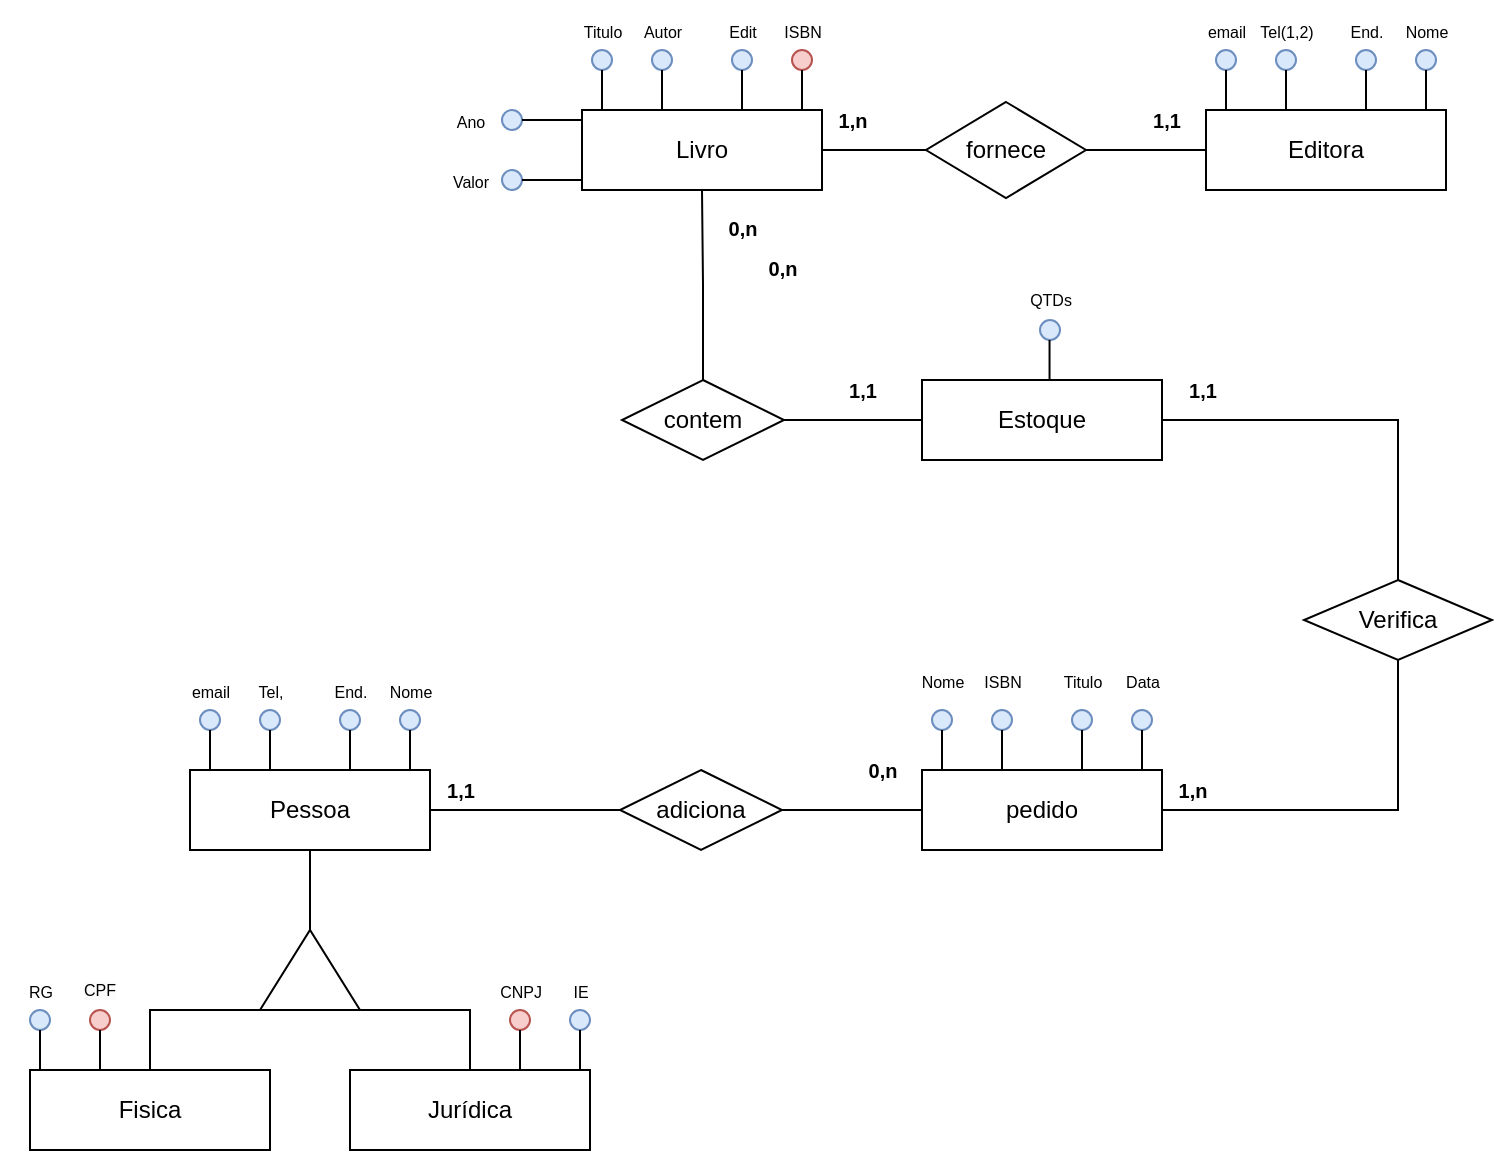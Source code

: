 <mxfile version="24.0.5" type="device">
  <diagram name="Página-1" id="OdjBMRz838rGZbjxM9Dp">
    <mxGraphModel dx="1327" dy="722" grid="1" gridSize="10" guides="1" tooltips="1" connect="1" arrows="1" fold="1" page="1" pageScale="1" pageWidth="827" pageHeight="1169" math="0" shadow="0">
      <root>
        <mxCell id="0" />
        <mxCell id="1" parent="0" />
        <mxCell id="bKmv5C8NUxd5f1kKGfp8-123" style="edgeStyle=orthogonalEdgeStyle;rounded=0;orthogonalLoop=1;jettySize=auto;html=1;entryX=0;entryY=0.5;entryDx=0;entryDy=0;endArrow=none;endFill=0;" edge="1" parent="1" source="bKmv5C8NUxd5f1kKGfp8-1" target="bKmv5C8NUxd5f1kKGfp8-124">
          <mxGeometry relative="1" as="geometry">
            <mxPoint x="364" y="825" as="targetPoint" />
          </mxGeometry>
        </mxCell>
        <mxCell id="bKmv5C8NUxd5f1kKGfp8-1" value="Pessoa" style="rounded=0;whiteSpace=wrap;html=1;" vertex="1" parent="1">
          <mxGeometry x="153" y="805" width="120" height="40" as="geometry" />
        </mxCell>
        <mxCell id="bKmv5C8NUxd5f1kKGfp8-3" style="edgeStyle=orthogonalEdgeStyle;rounded=0;orthogonalLoop=1;jettySize=auto;html=1;entryX=0.5;entryY=1;entryDx=0;entryDy=0;endArrow=none;endFill=0;" edge="1" parent="1" source="bKmv5C8NUxd5f1kKGfp8-2" target="bKmv5C8NUxd5f1kKGfp8-1">
          <mxGeometry relative="1" as="geometry" />
        </mxCell>
        <mxCell id="bKmv5C8NUxd5f1kKGfp8-2" value="" style="triangle;whiteSpace=wrap;html=1;rotation=-90;" vertex="1" parent="1">
          <mxGeometry x="193" y="880" width="40" height="50" as="geometry" />
        </mxCell>
        <mxCell id="bKmv5C8NUxd5f1kKGfp8-6" style="edgeStyle=orthogonalEdgeStyle;rounded=0;orthogonalLoop=1;jettySize=auto;html=1;entryX=0;entryY=0.1;entryDx=0;entryDy=0;entryPerimeter=0;endArrow=none;endFill=0;" edge="1" parent="1" source="bKmv5C8NUxd5f1kKGfp8-4" target="bKmv5C8NUxd5f1kKGfp8-2">
          <mxGeometry relative="1" as="geometry">
            <mxPoint x="133" y="925" as="targetPoint" />
            <Array as="points">
              <mxPoint x="133" y="925" />
            </Array>
          </mxGeometry>
        </mxCell>
        <mxCell id="bKmv5C8NUxd5f1kKGfp8-4" value="Fisica" style="rounded=0;whiteSpace=wrap;html=1;" vertex="1" parent="1">
          <mxGeometry x="73" y="955" width="120" height="40" as="geometry" />
        </mxCell>
        <mxCell id="bKmv5C8NUxd5f1kKGfp8-7" style="edgeStyle=orthogonalEdgeStyle;rounded=0;orthogonalLoop=1;jettySize=auto;html=1;entryX=0.015;entryY=0.917;entryDx=0;entryDy=0;entryPerimeter=0;endArrow=none;endFill=0;" edge="1" parent="1" source="bKmv5C8NUxd5f1kKGfp8-5" target="bKmv5C8NUxd5f1kKGfp8-2">
          <mxGeometry relative="1" as="geometry">
            <mxPoint x="293" y="925" as="targetPoint" />
            <Array as="points">
              <mxPoint x="293" y="925" />
              <mxPoint x="234" y="925" />
            </Array>
          </mxGeometry>
        </mxCell>
        <mxCell id="bKmv5C8NUxd5f1kKGfp8-5" value="Jurídica&lt;span style=&quot;color: rgba(0, 0, 0, 0); font-family: monospace; font-size: 0px; text-align: start; text-wrap: nowrap;&quot;&gt;%3CmxGraphModel%3E%3Croot%3E%3CmxCell%20id%3D%220%22%2F%3E%3CmxCell%20id%3D%221%22%20parent%3D%220%22%2F%3E%3CmxCell%20id%3D%222%22%20value%3D%22%22%20style%3D%22ellipse%3BwhiteSpace%3Dwrap%3Bhtml%3D1%3Baspect%3Dfixed%3BfillColor%3D%23dae8fc%3BstrokeColor%3D%236c8ebf%3B%22%20vertex%3D%221%22%20parent%3D%221%22%3E%3CmxGeometry%20x%3D%22124%22%20y%3D%22600%22%20width%3D%2210%22%20height%3D%2210%22%20as%3D%22geometry%22%2F%3E%3C%2FmxCell%3E%3CmxCell%20id%3D%223%22%20value%3D%22%22%20style%3D%22ellipse%3BwhiteSpace%3Dwrap%3Bhtml%3D1%3Baspect%3Dfixed%3BfillColor%3D%23dae8fc%3BstrokeColor%3D%236c8ebf%3B%22%20vertex%3D%221%22%20parent%3D%221%22%3E%3CmxGeometry%20x%3D%22154%22%20y%3D%22600%22%20width%3D%2210%22%20height%3D%2210%22%20as%3D%22geometry%22%2F%3E%3C%2FmxCell%3E%3CmxCell%20id%3D%224%22%20style%3D%22edgeStyle%3DorthogonalEdgeStyle%3Brounded%3D0%3BorthogonalLoop%3D1%3BjettySize%3Dauto%3Bhtml%3D1%3BentryX%3D0.292%3BentryY%3D0%3BentryDx%3D0%3BentryDy%3D0%3BentryPerimeter%3D0%3BendArrow%3Dnone%3BendFill%3D0%3B%22%20edge%3D%221%22%20source%3D%223%22%20parent%3D%221%22%3E%3CmxGeometry%20relative%3D%221%22%20as%3D%22geometry%22%3E%3CmxPoint%20x%3D%22162%22%20y%3D%22630%22%20as%3D%22targetPoint%22%2F%3E%3C%2FmxGeometry%3E%3C%2FmxCell%3E%3CmxCell%20id%3D%225%22%20style%3D%22edgeStyle%3DorthogonalEdgeStyle%3Brounded%3D0%3BorthogonalLoop%3D1%3BjettySize%3Dauto%3Bhtml%3D1%3BentryX%3D0.049%3BentryY%3D-0.015%3BentryDx%3D0%3BentryDy%3D0%3BentryPerimeter%3D0%3BendArrow%3Dnone%3BendFill%3D0%3B%22%20edge%3D%221%22%20source%3D%222%22%20parent%3D%221%22%3E%3CmxGeometry%20relative%3D%221%22%20as%3D%22geometry%22%3E%3CmxPoint%20x%3D%22133%22%20y%3D%22629%22%20as%3D%22targetPoint%22%2F%3E%3C%2FmxGeometry%3E%3C%2FmxCell%3E%3C%2Froot%3E%3C%2FmxGraphModel%3E&lt;/span&gt;" style="rounded=0;whiteSpace=wrap;html=1;" vertex="1" parent="1">
          <mxGeometry x="233" y="955" width="120" height="40" as="geometry" />
        </mxCell>
        <mxCell id="bKmv5C8NUxd5f1kKGfp8-8" value="" style="ellipse;whiteSpace=wrap;html=1;aspect=fixed;fillColor=#dae8fc;strokeColor=#6c8ebf;" vertex="1" parent="1">
          <mxGeometry x="73" y="925" width="10" height="10" as="geometry" />
        </mxCell>
        <mxCell id="bKmv5C8NUxd5f1kKGfp8-9" value="" style="ellipse;whiteSpace=wrap;html=1;aspect=fixed;fillColor=#f8cecc;strokeColor=#b85450;" vertex="1" parent="1">
          <mxGeometry x="103" y="925" width="10" height="10" as="geometry" />
        </mxCell>
        <mxCell id="bKmv5C8NUxd5f1kKGfp8-10" style="edgeStyle=orthogonalEdgeStyle;rounded=0;orthogonalLoop=1;jettySize=auto;html=1;endArrow=none;endFill=0;" edge="1" parent="1" source="bKmv5C8NUxd5f1kKGfp8-9">
          <mxGeometry relative="1" as="geometry">
            <mxPoint x="108" y="955" as="targetPoint" />
            <Array as="points" />
          </mxGeometry>
        </mxCell>
        <mxCell id="bKmv5C8NUxd5f1kKGfp8-11" style="edgeStyle=orthogonalEdgeStyle;rounded=0;orthogonalLoop=1;jettySize=auto;html=1;endArrow=none;endFill=0;" edge="1" parent="1" source="bKmv5C8NUxd5f1kKGfp8-8">
          <mxGeometry relative="1" as="geometry">
            <mxPoint x="78" y="955" as="targetPoint" />
          </mxGeometry>
        </mxCell>
        <mxCell id="bKmv5C8NUxd5f1kKGfp8-12" value="&lt;span style=&quot;font-size: 8px;&quot;&gt;RG&lt;/span&gt;" style="text;html=1;align=center;verticalAlign=middle;resizable=0;points=[];autosize=1;strokeColor=none;fillColor=none;" vertex="1" parent="1">
          <mxGeometry x="58" y="900" width="40" height="30" as="geometry" />
        </mxCell>
        <mxCell id="bKmv5C8NUxd5f1kKGfp8-13" value="&lt;span style=&quot;color: rgb(0, 0, 0); font-family: Helvetica; font-size: 8px; font-style: normal; font-variant-ligatures: normal; font-variant-caps: normal; font-weight: 400; letter-spacing: normal; orphans: 2; text-align: center; text-indent: 0px; text-transform: none; widows: 2; word-spacing: 0px; -webkit-text-stroke-width: 0px; white-space: nowrap; background-color: rgb(251, 251, 251); text-decoration-thickness: initial; text-decoration-style: initial; text-decoration-color: initial; display: inline !important; float: none;&quot;&gt;CPF&lt;/span&gt;" style="text;whiteSpace=wrap;html=1;" vertex="1" parent="1">
          <mxGeometry x="98" y="900" width="50" height="25" as="geometry" />
        </mxCell>
        <mxCell id="bKmv5C8NUxd5f1kKGfp8-14" value="" style="ellipse;whiteSpace=wrap;html=1;aspect=fixed;fillColor=#f8cecc;strokeColor=#b85450;" vertex="1" parent="1">
          <mxGeometry x="313" y="925" width="10" height="10" as="geometry" />
        </mxCell>
        <mxCell id="bKmv5C8NUxd5f1kKGfp8-15" value="" style="ellipse;whiteSpace=wrap;html=1;aspect=fixed;fillColor=#dae8fc;strokeColor=#6c8ebf;" vertex="1" parent="1">
          <mxGeometry x="343" y="925" width="10" height="10" as="geometry" />
        </mxCell>
        <mxCell id="bKmv5C8NUxd5f1kKGfp8-16" style="edgeStyle=orthogonalEdgeStyle;rounded=0;orthogonalLoop=1;jettySize=auto;html=1;endArrow=none;endFill=0;" edge="1" parent="1" source="bKmv5C8NUxd5f1kKGfp8-15">
          <mxGeometry relative="1" as="geometry">
            <mxPoint x="348" y="955" as="targetPoint" />
            <Array as="points" />
          </mxGeometry>
        </mxCell>
        <mxCell id="bKmv5C8NUxd5f1kKGfp8-17" style="edgeStyle=orthogonalEdgeStyle;rounded=0;orthogonalLoop=1;jettySize=auto;html=1;endArrow=none;endFill=0;" edge="1" parent="1" source="bKmv5C8NUxd5f1kKGfp8-14">
          <mxGeometry relative="1" as="geometry">
            <mxPoint x="318" y="955" as="targetPoint" />
          </mxGeometry>
        </mxCell>
        <mxCell id="bKmv5C8NUxd5f1kKGfp8-18" value="&lt;span style=&quot;font-size: 8px;&quot;&gt;CNPJ&lt;/span&gt;" style="text;html=1;align=center;verticalAlign=middle;resizable=0;points=[];autosize=1;strokeColor=none;fillColor=none;" vertex="1" parent="1">
          <mxGeometry x="298" y="900" width="40" height="30" as="geometry" />
        </mxCell>
        <mxCell id="bKmv5C8NUxd5f1kKGfp8-19" value="&lt;span style=&quot;font-size: 8px;&quot;&gt;IE&lt;/span&gt;" style="text;html=1;align=center;verticalAlign=middle;resizable=0;points=[];autosize=1;strokeColor=none;fillColor=none;" vertex="1" parent="1">
          <mxGeometry x="333" y="900" width="30" height="30" as="geometry" />
        </mxCell>
        <mxCell id="bKmv5C8NUxd5f1kKGfp8-21" value="" style="ellipse;whiteSpace=wrap;html=1;aspect=fixed;fillColor=#dae8fc;strokeColor=#6c8ebf;" vertex="1" parent="1">
          <mxGeometry x="158" y="775" width="10" height="10" as="geometry" />
        </mxCell>
        <mxCell id="bKmv5C8NUxd5f1kKGfp8-22" style="edgeStyle=orthogonalEdgeStyle;rounded=0;orthogonalLoop=1;jettySize=auto;html=1;endArrow=none;endFill=0;" edge="1" parent="1" source="bKmv5C8NUxd5f1kKGfp8-21">
          <mxGeometry relative="1" as="geometry">
            <mxPoint x="163" y="805" as="targetPoint" />
          </mxGeometry>
        </mxCell>
        <mxCell id="bKmv5C8NUxd5f1kKGfp8-23" value="&lt;span style=&quot;font-size: 8px;&quot;&gt;email&lt;/span&gt;" style="text;html=1;align=center;verticalAlign=middle;resizable=0;points=[];autosize=1;strokeColor=none;fillColor=none;" vertex="1" parent="1">
          <mxGeometry x="143" y="750" width="40" height="30" as="geometry" />
        </mxCell>
        <mxCell id="bKmv5C8NUxd5f1kKGfp8-24" value="" style="ellipse;whiteSpace=wrap;html=1;aspect=fixed;fillColor=#dae8fc;strokeColor=#6c8ebf;" vertex="1" parent="1">
          <mxGeometry x="258" y="775" width="10" height="10" as="geometry" />
        </mxCell>
        <mxCell id="bKmv5C8NUxd5f1kKGfp8-25" style="edgeStyle=orthogonalEdgeStyle;rounded=0;orthogonalLoop=1;jettySize=auto;html=1;endArrow=none;endFill=0;" edge="1" parent="1" source="bKmv5C8NUxd5f1kKGfp8-24">
          <mxGeometry relative="1" as="geometry">
            <mxPoint x="263" y="805" as="targetPoint" />
          </mxGeometry>
        </mxCell>
        <mxCell id="bKmv5C8NUxd5f1kKGfp8-26" value="&lt;span style=&quot;font-size: 8px;&quot;&gt;Nome&lt;/span&gt;" style="text;html=1;align=center;verticalAlign=middle;resizable=0;points=[];autosize=1;strokeColor=none;fillColor=none;" vertex="1" parent="1">
          <mxGeometry x="243" y="750" width="40" height="30" as="geometry" />
        </mxCell>
        <mxCell id="bKmv5C8NUxd5f1kKGfp8-27" value="" style="ellipse;whiteSpace=wrap;html=1;aspect=fixed;fillColor=#dae8fc;strokeColor=#6c8ebf;" vertex="1" parent="1">
          <mxGeometry x="188" y="775" width="10" height="10" as="geometry" />
        </mxCell>
        <mxCell id="bKmv5C8NUxd5f1kKGfp8-28" style="edgeStyle=orthogonalEdgeStyle;rounded=0;orthogonalLoop=1;jettySize=auto;html=1;endArrow=none;endFill=0;" edge="1" parent="1" source="bKmv5C8NUxd5f1kKGfp8-27">
          <mxGeometry relative="1" as="geometry">
            <mxPoint x="193" y="805" as="targetPoint" />
          </mxGeometry>
        </mxCell>
        <mxCell id="bKmv5C8NUxd5f1kKGfp8-29" value="&lt;span style=&quot;font-size: 8px;&quot;&gt;Tel,&lt;/span&gt;" style="text;html=1;align=center;verticalAlign=middle;resizable=0;points=[];autosize=1;strokeColor=none;fillColor=none;" vertex="1" parent="1">
          <mxGeometry x="173" y="750" width="40" height="30" as="geometry" />
        </mxCell>
        <mxCell id="bKmv5C8NUxd5f1kKGfp8-30" value="" style="ellipse;whiteSpace=wrap;html=1;aspect=fixed;fillColor=#dae8fc;strokeColor=#6c8ebf;" vertex="1" parent="1">
          <mxGeometry x="228" y="775" width="10" height="10" as="geometry" />
        </mxCell>
        <mxCell id="bKmv5C8NUxd5f1kKGfp8-31" style="edgeStyle=orthogonalEdgeStyle;rounded=0;orthogonalLoop=1;jettySize=auto;html=1;endArrow=none;endFill=0;" edge="1" parent="1" source="bKmv5C8NUxd5f1kKGfp8-30">
          <mxGeometry relative="1" as="geometry">
            <mxPoint x="233" y="805" as="targetPoint" />
          </mxGeometry>
        </mxCell>
        <mxCell id="bKmv5C8NUxd5f1kKGfp8-32" value="&lt;span style=&quot;font-size: 8px;&quot;&gt;End.&lt;/span&gt;" style="text;html=1;align=center;verticalAlign=middle;resizable=0;points=[];autosize=1;strokeColor=none;fillColor=none;" vertex="1" parent="1">
          <mxGeometry x="213" y="750" width="40" height="30" as="geometry" />
        </mxCell>
        <mxCell id="bKmv5C8NUxd5f1kKGfp8-33" value="Livro" style="rounded=0;whiteSpace=wrap;html=1;" vertex="1" parent="1">
          <mxGeometry x="349" y="475" width="120" height="40" as="geometry" />
        </mxCell>
        <mxCell id="bKmv5C8NUxd5f1kKGfp8-34" value="" style="ellipse;whiteSpace=wrap;html=1;aspect=fixed;fillColor=#dae8fc;strokeColor=#6c8ebf;" vertex="1" parent="1">
          <mxGeometry x="354" y="445" width="10" height="10" as="geometry" />
        </mxCell>
        <mxCell id="bKmv5C8NUxd5f1kKGfp8-35" style="edgeStyle=orthogonalEdgeStyle;rounded=0;orthogonalLoop=1;jettySize=auto;html=1;endArrow=none;endFill=0;" edge="1" parent="1" source="bKmv5C8NUxd5f1kKGfp8-34">
          <mxGeometry relative="1" as="geometry">
            <mxPoint x="359" y="475" as="targetPoint" />
          </mxGeometry>
        </mxCell>
        <mxCell id="bKmv5C8NUxd5f1kKGfp8-36" value="&lt;span style=&quot;font-size: 8px;&quot;&gt;Titulo&lt;/span&gt;" style="text;html=1;align=center;verticalAlign=middle;resizable=0;points=[];autosize=1;strokeColor=none;fillColor=none;" vertex="1" parent="1">
          <mxGeometry x="339" y="420" width="40" height="30" as="geometry" />
        </mxCell>
        <mxCell id="bKmv5C8NUxd5f1kKGfp8-37" value="" style="ellipse;whiteSpace=wrap;html=1;aspect=fixed;fillColor=#f8cecc;strokeColor=#b85450;" vertex="1" parent="1">
          <mxGeometry x="454" y="445" width="10" height="10" as="geometry" />
        </mxCell>
        <mxCell id="bKmv5C8NUxd5f1kKGfp8-38" style="edgeStyle=orthogonalEdgeStyle;rounded=0;orthogonalLoop=1;jettySize=auto;html=1;endArrow=none;endFill=0;" edge="1" parent="1" source="bKmv5C8NUxd5f1kKGfp8-37">
          <mxGeometry relative="1" as="geometry">
            <mxPoint x="459" y="475" as="targetPoint" />
          </mxGeometry>
        </mxCell>
        <mxCell id="bKmv5C8NUxd5f1kKGfp8-39" value="&lt;span style=&quot;font-size: 8px;&quot;&gt;ISBN&lt;/span&gt;&lt;span style=&quot;color: rgba(0, 0, 0, 0); font-family: monospace; font-size: 0px; text-align: start;&quot;&gt;%3CmxGraphModel%3E%3Croot%3E%3CmxCell%20id%3D%220%22%2F%3E%3CmxCell%20id%3D%221%22%20parent%3D%220%22%2F%3E%3CmxCell%20id%3D%222%22%20value%3D%22%22%20style%3D%22ellipse%3BwhiteSpace%3Dwrap%3Bhtml%3D1%3Baspect%3Dfixed%3BfillColor%3D%23f8cecc%3BstrokeColor%3D%23b85450%3B%22%20vertex%3D%221%22%20parent%3D%221%22%3E%3CmxGeometry%20x%3D%2290%22%20y%3D%22630%22%20width%3D%2210%22%20height%3D%2210%22%20as%3D%22geometry%22%2F%3E%3C%2FmxCell%3E%3CmxCell%20id%3D%223%22%20style%3D%22edgeStyle%3DorthogonalEdgeStyle%3Brounded%3D0%3BorthogonalLoop%3D1%3BjettySize%3Dauto%3Bhtml%3D1%3BendArrow%3Dnone%3BendFill%3D0%3BentryX%3D0%3BentryY%3D0.5%3BentryDx%3D0%3BentryDy%3D0%3B%22%20edge%3D%221%22%20source%3D%222%22%20parent%3D%221%22%3E%3CmxGeometry%20relative%3D%221%22%20as%3D%22geometry%22%3E%3CmxPoint%20x%3D%22127%22%20y%3D%22650%22%20as%3D%22targetPoint%22%2F%3E%3CArray%20as%3D%22points%22%3E%3CmxPoint%20x%3D%2295%22%20y%3D%22650%22%2F%3E%3C%2FArray%3E%3C%2FmxGeometry%3E%3C%2FmxCell%3E%3CmxCell%20id%3D%224%22%20value%3D%22%26lt%3Bspan%20style%3D%26quot%3Bfont-size%3A%208px%3B%26quot%3B%26gt%3BExemplar%26lt%3B%2Fspan%26gt%3B%22%20style%3D%22text%3Bhtml%3D1%3Balign%3Dcenter%3BverticalAlign%3Dmiddle%3Bresizable%3D0%3Bpoints%3D%5B%5D%3Bautosize%3D1%3BstrokeColor%3Dnone%3BfillColor%3Dnone%3B%22%20vertex%3D%221%22%20parent%3D%221%22%3E%3CmxGeometry%20x%3D%2265%22%20y%3D%22600%22%20width%3D%2260%22%20height%3D%2230%22%20as%3D%22geometry%22%2F%3E%3C%2FmxCell%3E%3C%2Froot%3E%3C%2FmxGraphModel%3E&lt;/span&gt;&lt;span style=&quot;color: rgba(0, 0, 0, 0); font-family: monospace; font-size: 0px; text-align: start;&quot;&gt;%3CmxGraphModel%3E%3Croot%3E%3CmxCell%20id%3D%220%22%2F%3E%3CmxCell%20id%3D%221%22%20parent%3D%220%22%2F%3E%3CmxCell%20id%3D%222%22%20value%3D%22%22%20style%3D%22ellipse%3BwhiteSpace%3Dwrap%3Bhtml%3D1%3Baspect%3Dfixed%3BfillColor%3D%23f8cecc%3BstrokeColor%3D%23b85450%3B%22%20vertex%3D%221%22%20parent%3D%221%22%3E%3CmxGeometry%20x%3D%2290%22%20y%3D%22630%22%20width%3D%2210%22%20height%3D%2210%22%20as%3D%22geometry%22%2F%3E%3C%2FmxCell%3E%3CmxCell%20id%3D%223%22%20style%3D%22edgeStyle%3DorthogonalEdgeStyle%3Brounded%3D0%3BorthogonalLoop%3D1%3BjettySize%3Dauto%3Bhtml%3D1%3BendArrow%3Dnone%3BendFill%3D0%3BentryX%3D0%3BentryY%3D0.5%3BentryDx%3D0%3BentryDy%3D0%3B%22%20edge%3D%221%22%20source%3D%222%22%20parent%3D%221%22%3E%3CmxGeometry%20relative%3D%221%22%20as%3D%22geometry%22%3E%3CmxPoint%20x%3D%22127%22%20y%3D%22650%22%20as%3D%22targetPoint%22%2F%3E%3CArray%20as%3D%22points%22%3E%3CmxPoint%20x%3D%2295%22%20y%3D%22650%22%2F%3E%3C%2FArray%3E%3C%2FmxGeometry%3E%3C%2FmxCell%3E%3CmxCell%20id%3D%224%22%20value%3D%22%26lt%3Bspan%20style%3D%26quot%3Bfont-size%3A%208px%3B%26quot%3B%26gt%3BExemplar%26lt%3B%2Fspan%26gt%3B%22%20style%3D%22text%3Bhtml%3D1%3Balign%3Dcenter%3BverticalAlign%3Dmiddle%3Bresizable%3D0%3Bpoints%3D%5B%5D%3Bautosize%3D1%3BstrokeColor%3Dnone%3BfillColor%3Dnone%3B%22%20vertex%3D%221%22%20parent%3D%221%22%3E%3CmxGeometry%20x%3D%2265%22%20y%3D%22600%22%20width%3D%2260%22%20height%3D%2230%22%20as%3D%22geometry%22%2F%3E%3C%2FmxCell%3E%3C%2Froot%3E%3C%2FmxGraphModel%3E&lt;/span&gt;" style="text;html=1;align=center;verticalAlign=middle;resizable=0;points=[];autosize=1;" vertex="1" parent="1">
          <mxGeometry x="439" y="420" width="40" height="30" as="geometry" />
        </mxCell>
        <mxCell id="bKmv5C8NUxd5f1kKGfp8-40" value="" style="ellipse;whiteSpace=wrap;html=1;aspect=fixed;fillColor=#dae8fc;strokeColor=#6c8ebf;" vertex="1" parent="1">
          <mxGeometry x="384" y="445" width="10" height="10" as="geometry" />
        </mxCell>
        <mxCell id="bKmv5C8NUxd5f1kKGfp8-41" style="edgeStyle=orthogonalEdgeStyle;rounded=0;orthogonalLoop=1;jettySize=auto;html=1;endArrow=none;endFill=0;" edge="1" parent="1" source="bKmv5C8NUxd5f1kKGfp8-40">
          <mxGeometry relative="1" as="geometry">
            <mxPoint x="389" y="475" as="targetPoint" />
          </mxGeometry>
        </mxCell>
        <mxCell id="bKmv5C8NUxd5f1kKGfp8-42" value="&lt;span style=&quot;font-size: 8px;&quot;&gt;Autor&lt;/span&gt;" style="text;html=1;align=center;verticalAlign=middle;resizable=0;points=[];autosize=1;strokeColor=none;fillColor=none;" vertex="1" parent="1">
          <mxGeometry x="369" y="420" width="40" height="30" as="geometry" />
        </mxCell>
        <mxCell id="bKmv5C8NUxd5f1kKGfp8-43" value="" style="ellipse;whiteSpace=wrap;html=1;aspect=fixed;fillColor=#dae8fc;strokeColor=#6c8ebf;" vertex="1" parent="1">
          <mxGeometry x="424" y="445" width="10" height="10" as="geometry" />
        </mxCell>
        <mxCell id="bKmv5C8NUxd5f1kKGfp8-44" style="edgeStyle=orthogonalEdgeStyle;rounded=0;orthogonalLoop=1;jettySize=auto;html=1;endArrow=none;endFill=0;" edge="1" parent="1" source="bKmv5C8NUxd5f1kKGfp8-43">
          <mxGeometry relative="1" as="geometry">
            <mxPoint x="429" y="475" as="targetPoint" />
          </mxGeometry>
        </mxCell>
        <mxCell id="bKmv5C8NUxd5f1kKGfp8-45" value="&lt;span style=&quot;font-size: 8px;&quot;&gt;Edit&lt;/span&gt;" style="text;html=1;align=center;verticalAlign=middle;resizable=0;points=[];autosize=1;strokeColor=none;fillColor=none;" vertex="1" parent="1">
          <mxGeometry x="409" y="420" width="40" height="30" as="geometry" />
        </mxCell>
        <mxCell id="bKmv5C8NUxd5f1kKGfp8-46" value="" style="ellipse;whiteSpace=wrap;html=1;aspect=fixed;fillColor=#dae8fc;strokeColor=#6c8ebf;" vertex="1" parent="1">
          <mxGeometry x="309" y="505" width="10" height="10" as="geometry" />
        </mxCell>
        <mxCell id="bKmv5C8NUxd5f1kKGfp8-47" style="edgeStyle=orthogonalEdgeStyle;rounded=0;orthogonalLoop=1;jettySize=auto;html=1;endArrow=none;endFill=0;" edge="1" parent="1" source="bKmv5C8NUxd5f1kKGfp8-46">
          <mxGeometry relative="1" as="geometry">
            <mxPoint x="349" y="510" as="targetPoint" />
            <Array as="points">
              <mxPoint x="349" y="510" />
            </Array>
          </mxGeometry>
        </mxCell>
        <mxCell id="bKmv5C8NUxd5f1kKGfp8-48" value="&lt;span style=&quot;font-size: 8px;&quot;&gt;Valor&lt;/span&gt;" style="text;html=1;align=center;verticalAlign=middle;resizable=0;points=[];autosize=1;" vertex="1" parent="1">
          <mxGeometry x="273" y="495" width="40" height="30" as="geometry" />
        </mxCell>
        <mxCell id="bKmv5C8NUxd5f1kKGfp8-52" value="" style="ellipse;whiteSpace=wrap;html=1;aspect=fixed;fillColor=#dae8fc;strokeColor=#6c8ebf;" vertex="1" parent="1">
          <mxGeometry x="309" y="475" width="10" height="10" as="geometry" />
        </mxCell>
        <mxCell id="bKmv5C8NUxd5f1kKGfp8-53" style="edgeStyle=orthogonalEdgeStyle;rounded=0;orthogonalLoop=1;jettySize=auto;html=1;endArrow=none;endFill=0;" edge="1" parent="1" source="bKmv5C8NUxd5f1kKGfp8-52">
          <mxGeometry relative="1" as="geometry">
            <mxPoint x="349" y="480" as="targetPoint" />
            <Array as="points">
              <mxPoint x="349" y="480" />
            </Array>
          </mxGeometry>
        </mxCell>
        <mxCell id="bKmv5C8NUxd5f1kKGfp8-54" value="&lt;span style=&quot;font-size: 8px;&quot;&gt;Ano&lt;/span&gt;" style="text;html=1;align=center;verticalAlign=middle;resizable=0;points=[];autosize=1;" vertex="1" parent="1">
          <mxGeometry x="273" y="465" width="40" height="30" as="geometry" />
        </mxCell>
        <mxCell id="bKmv5C8NUxd5f1kKGfp8-70" value="Editora" style="rounded=0;whiteSpace=wrap;html=1;" vertex="1" parent="1">
          <mxGeometry x="661" y="475" width="120" height="40" as="geometry" />
        </mxCell>
        <mxCell id="bKmv5C8NUxd5f1kKGfp8-71" value="" style="ellipse;whiteSpace=wrap;html=1;aspect=fixed;fillColor=#dae8fc;strokeColor=#6c8ebf;" vertex="1" parent="1">
          <mxGeometry x="666" y="445" width="10" height="10" as="geometry" />
        </mxCell>
        <mxCell id="bKmv5C8NUxd5f1kKGfp8-72" style="edgeStyle=orthogonalEdgeStyle;rounded=0;orthogonalLoop=1;jettySize=auto;html=1;endArrow=none;endFill=0;" edge="1" parent="1" source="bKmv5C8NUxd5f1kKGfp8-71">
          <mxGeometry relative="1" as="geometry">
            <mxPoint x="671" y="475" as="targetPoint" />
          </mxGeometry>
        </mxCell>
        <mxCell id="bKmv5C8NUxd5f1kKGfp8-73" value="&lt;span style=&quot;font-size: 8px;&quot;&gt;email&lt;/span&gt;" style="text;html=1;align=center;verticalAlign=middle;resizable=0;points=[];autosize=1;strokeColor=none;fillColor=none;" vertex="1" parent="1">
          <mxGeometry x="651" y="420" width="40" height="30" as="geometry" />
        </mxCell>
        <mxCell id="bKmv5C8NUxd5f1kKGfp8-74" value="" style="ellipse;whiteSpace=wrap;html=1;aspect=fixed;fillColor=#dae8fc;strokeColor=#6c8ebf;" vertex="1" parent="1">
          <mxGeometry x="766" y="445" width="10" height="10" as="geometry" />
        </mxCell>
        <mxCell id="bKmv5C8NUxd5f1kKGfp8-75" style="edgeStyle=orthogonalEdgeStyle;rounded=0;orthogonalLoop=1;jettySize=auto;html=1;endArrow=none;endFill=0;" edge="1" parent="1" source="bKmv5C8NUxd5f1kKGfp8-74">
          <mxGeometry relative="1" as="geometry">
            <mxPoint x="771" y="475" as="targetPoint" />
          </mxGeometry>
        </mxCell>
        <mxCell id="bKmv5C8NUxd5f1kKGfp8-76" value="&lt;span style=&quot;font-size: 8px;&quot;&gt;Nome&lt;/span&gt;" style="text;html=1;align=center;verticalAlign=middle;resizable=0;points=[];autosize=1;strokeColor=none;fillColor=none;" vertex="1" parent="1">
          <mxGeometry x="751" y="420" width="40" height="30" as="geometry" />
        </mxCell>
        <mxCell id="bKmv5C8NUxd5f1kKGfp8-77" value="" style="ellipse;whiteSpace=wrap;html=1;aspect=fixed;fillColor=#dae8fc;strokeColor=#6c8ebf;" vertex="1" parent="1">
          <mxGeometry x="696" y="445" width="10" height="10" as="geometry" />
        </mxCell>
        <mxCell id="bKmv5C8NUxd5f1kKGfp8-78" style="edgeStyle=orthogonalEdgeStyle;rounded=0;orthogonalLoop=1;jettySize=auto;html=1;endArrow=none;endFill=0;" edge="1" parent="1" source="bKmv5C8NUxd5f1kKGfp8-77">
          <mxGeometry relative="1" as="geometry">
            <mxPoint x="701" y="475" as="targetPoint" />
          </mxGeometry>
        </mxCell>
        <mxCell id="bKmv5C8NUxd5f1kKGfp8-79" value="&lt;span style=&quot;font-size: 8px;&quot;&gt;Tel(1,2)&lt;/span&gt;" style="text;html=1;align=center;verticalAlign=middle;resizable=0;points=[];autosize=1;strokeColor=none;fillColor=none;" vertex="1" parent="1">
          <mxGeometry x="676" y="420" width="50" height="30" as="geometry" />
        </mxCell>
        <mxCell id="bKmv5C8NUxd5f1kKGfp8-80" value="" style="ellipse;whiteSpace=wrap;html=1;aspect=fixed;fillColor=#dae8fc;strokeColor=#6c8ebf;" vertex="1" parent="1">
          <mxGeometry x="736" y="445" width="10" height="10" as="geometry" />
        </mxCell>
        <mxCell id="bKmv5C8NUxd5f1kKGfp8-81" style="edgeStyle=orthogonalEdgeStyle;rounded=0;orthogonalLoop=1;jettySize=auto;html=1;endArrow=none;endFill=0;" edge="1" parent="1" source="bKmv5C8NUxd5f1kKGfp8-80">
          <mxGeometry relative="1" as="geometry">
            <mxPoint x="741" y="475" as="targetPoint" />
          </mxGeometry>
        </mxCell>
        <mxCell id="bKmv5C8NUxd5f1kKGfp8-82" value="&lt;span style=&quot;font-size: 8px;&quot;&gt;End.&lt;/span&gt;" style="text;html=1;align=center;verticalAlign=middle;resizable=0;points=[];autosize=1;strokeColor=none;fillColor=none;" vertex="1" parent="1">
          <mxGeometry x="721" y="420" width="40" height="30" as="geometry" />
        </mxCell>
        <mxCell id="bKmv5C8NUxd5f1kKGfp8-86" style="edgeStyle=orthogonalEdgeStyle;rounded=0;orthogonalLoop=1;jettySize=auto;html=1;entryX=0;entryY=0.5;entryDx=0;entryDy=0;endArrow=none;endFill=0;" edge="1" parent="1" source="bKmv5C8NUxd5f1kKGfp8-85" target="bKmv5C8NUxd5f1kKGfp8-70">
          <mxGeometry relative="1" as="geometry" />
        </mxCell>
        <mxCell id="bKmv5C8NUxd5f1kKGfp8-87" style="edgeStyle=orthogonalEdgeStyle;rounded=0;orthogonalLoop=1;jettySize=auto;html=1;endArrow=none;endFill=0;" edge="1" parent="1" source="bKmv5C8NUxd5f1kKGfp8-85" target="bKmv5C8NUxd5f1kKGfp8-33">
          <mxGeometry relative="1" as="geometry" />
        </mxCell>
        <mxCell id="bKmv5C8NUxd5f1kKGfp8-85" value="fornece" style="rhombus;whiteSpace=wrap;html=1;" vertex="1" parent="1">
          <mxGeometry x="521" y="471" width="80" height="48" as="geometry" />
        </mxCell>
        <mxCell id="bKmv5C8NUxd5f1kKGfp8-88" value="&lt;b&gt;&lt;font style=&quot;font-size: 10px;&quot;&gt;1,n&lt;/font&gt;&lt;/b&gt;" style="text;html=1;align=center;verticalAlign=middle;resizable=0;points=[];autosize=1;strokeColor=none;fillColor=none;" vertex="1" parent="1">
          <mxGeometry x="464" y="465" width="40" height="30" as="geometry" />
        </mxCell>
        <mxCell id="bKmv5C8NUxd5f1kKGfp8-89" value="&lt;b&gt;&lt;font style=&quot;font-size: 10px;&quot;&gt;1,1&lt;/font&gt;&lt;/b&gt;" style="text;html=1;align=center;verticalAlign=middle;resizable=0;points=[];autosize=1;strokeColor=none;fillColor=none;" vertex="1" parent="1">
          <mxGeometry x="621" y="465" width="40" height="30" as="geometry" />
        </mxCell>
        <mxCell id="bKmv5C8NUxd5f1kKGfp8-91" value="pedido" style="rounded=0;whiteSpace=wrap;html=1;" vertex="1" parent="1">
          <mxGeometry x="519" y="805" width="120" height="40" as="geometry" />
        </mxCell>
        <mxCell id="bKmv5C8NUxd5f1kKGfp8-92" value="" style="ellipse;whiteSpace=wrap;html=1;aspect=fixed;fillColor=#dae8fc;strokeColor=#6c8ebf;" vertex="1" parent="1">
          <mxGeometry x="524" y="775" width="10" height="10" as="geometry" />
        </mxCell>
        <mxCell id="bKmv5C8NUxd5f1kKGfp8-93" style="edgeStyle=orthogonalEdgeStyle;rounded=0;orthogonalLoop=1;jettySize=auto;html=1;endArrow=none;endFill=0;" edge="1" parent="1" source="bKmv5C8NUxd5f1kKGfp8-92">
          <mxGeometry relative="1" as="geometry">
            <mxPoint x="529" y="805" as="targetPoint" />
          </mxGeometry>
        </mxCell>
        <mxCell id="bKmv5C8NUxd5f1kKGfp8-94" value="" style="ellipse;whiteSpace=wrap;html=1;aspect=fixed;fillColor=#dae8fc;strokeColor=#6c8ebf;" vertex="1" parent="1">
          <mxGeometry x="624" y="775" width="10" height="10" as="geometry" />
        </mxCell>
        <mxCell id="bKmv5C8NUxd5f1kKGfp8-95" style="edgeStyle=orthogonalEdgeStyle;rounded=0;orthogonalLoop=1;jettySize=auto;html=1;endArrow=none;endFill=0;" edge="1" parent="1" source="bKmv5C8NUxd5f1kKGfp8-94">
          <mxGeometry relative="1" as="geometry">
            <mxPoint x="629" y="805" as="targetPoint" />
          </mxGeometry>
        </mxCell>
        <mxCell id="bKmv5C8NUxd5f1kKGfp8-96" value="" style="ellipse;whiteSpace=wrap;html=1;aspect=fixed;fillColor=#dae8fc;strokeColor=#6c8ebf;" vertex="1" parent="1">
          <mxGeometry x="554" y="775" width="10" height="10" as="geometry" />
        </mxCell>
        <mxCell id="bKmv5C8NUxd5f1kKGfp8-97" style="edgeStyle=orthogonalEdgeStyle;rounded=0;orthogonalLoop=1;jettySize=auto;html=1;endArrow=none;endFill=0;" edge="1" parent="1" source="bKmv5C8NUxd5f1kKGfp8-96">
          <mxGeometry relative="1" as="geometry">
            <mxPoint x="559" y="805" as="targetPoint" />
          </mxGeometry>
        </mxCell>
        <mxCell id="bKmv5C8NUxd5f1kKGfp8-98" value="" style="ellipse;whiteSpace=wrap;html=1;aspect=fixed;fillColor=#dae8fc;strokeColor=#6c8ebf;" vertex="1" parent="1">
          <mxGeometry x="594" y="775" width="10" height="10" as="geometry" />
        </mxCell>
        <mxCell id="bKmv5C8NUxd5f1kKGfp8-99" style="edgeStyle=orthogonalEdgeStyle;rounded=0;orthogonalLoop=1;jettySize=auto;html=1;endArrow=none;endFill=0;" edge="1" parent="1" source="bKmv5C8NUxd5f1kKGfp8-98">
          <mxGeometry relative="1" as="geometry">
            <mxPoint x="599" y="805" as="targetPoint" />
          </mxGeometry>
        </mxCell>
        <mxCell id="bKmv5C8NUxd5f1kKGfp8-100" value="&lt;span style=&quot;font-size: 8px;&quot;&gt;Nome&lt;/span&gt;" style="text;html=1;align=center;verticalAlign=middle;resizable=0;points=[];autosize=1;strokeColor=none;fillColor=none;" vertex="1" parent="1">
          <mxGeometry x="509" y="745" width="40" height="30" as="geometry" />
        </mxCell>
        <mxCell id="bKmv5C8NUxd5f1kKGfp8-101" value="&lt;span style=&quot;font-size: 8px;&quot;&gt;ISBN&lt;/span&gt;" style="text;html=1;align=center;verticalAlign=middle;resizable=0;points=[];autosize=1;strokeColor=none;fillColor=none;" vertex="1" parent="1">
          <mxGeometry x="539" y="745" width="40" height="30" as="geometry" />
        </mxCell>
        <mxCell id="bKmv5C8NUxd5f1kKGfp8-102" value="&lt;span style=&quot;font-size: 8px;&quot;&gt;Titulo&lt;/span&gt;" style="text;html=1;align=center;verticalAlign=middle;resizable=0;points=[];autosize=1;strokeColor=none;fillColor=none;" vertex="1" parent="1">
          <mxGeometry x="579" y="745" width="40" height="30" as="geometry" />
        </mxCell>
        <mxCell id="bKmv5C8NUxd5f1kKGfp8-103" value="&lt;span style=&quot;font-size: 8px;&quot;&gt;Data&lt;/span&gt;" style="text;html=1;align=center;verticalAlign=middle;resizable=0;points=[];autosize=1;strokeColor=none;fillColor=none;" vertex="1" parent="1">
          <mxGeometry x="609" y="745" width="40" height="30" as="geometry" />
        </mxCell>
        <mxCell id="bKmv5C8NUxd5f1kKGfp8-104" value="Estoque" style="rounded=0;whiteSpace=wrap;html=1;" vertex="1" parent="1">
          <mxGeometry x="519" y="610" width="120" height="40" as="geometry" />
        </mxCell>
        <mxCell id="bKmv5C8NUxd5f1kKGfp8-105" value="" style="ellipse;whiteSpace=wrap;html=1;aspect=fixed;fillColor=#dae8fc;strokeColor=#6c8ebf;" vertex="1" parent="1">
          <mxGeometry x="578" y="580" width="10" height="10" as="geometry" />
        </mxCell>
        <mxCell id="bKmv5C8NUxd5f1kKGfp8-106" style="edgeStyle=orthogonalEdgeStyle;rounded=0;orthogonalLoop=1;jettySize=auto;html=1;endArrow=none;endFill=0;" edge="1" parent="1">
          <mxGeometry relative="1" as="geometry">
            <mxPoint x="582.77" y="610" as="targetPoint" />
            <mxPoint x="582.77" y="590" as="sourcePoint" />
            <Array as="points">
              <mxPoint x="582.77" y="590" />
            </Array>
          </mxGeometry>
        </mxCell>
        <mxCell id="bKmv5C8NUxd5f1kKGfp8-113" value="&lt;span style=&quot;font-size: 8px;&quot;&gt;QTDs&lt;/span&gt;" style="text;html=1;align=center;verticalAlign=middle;resizable=0;points=[];autosize=1;strokeColor=none;fillColor=none;" vertex="1" parent="1">
          <mxGeometry x="563" y="554" width="40" height="30" as="geometry" />
        </mxCell>
        <mxCell id="bKmv5C8NUxd5f1kKGfp8-118" style="edgeStyle=orthogonalEdgeStyle;rounded=0;orthogonalLoop=1;jettySize=auto;html=1;entryX=0.5;entryY=1;entryDx=0;entryDy=0;endArrow=none;endFill=0;" edge="1" parent="1" source="bKmv5C8NUxd5f1kKGfp8-117" target="bKmv5C8NUxd5f1kKGfp8-33">
          <mxGeometry relative="1" as="geometry" />
        </mxCell>
        <mxCell id="bKmv5C8NUxd5f1kKGfp8-119" style="edgeStyle=orthogonalEdgeStyle;rounded=0;orthogonalLoop=1;jettySize=auto;html=1;entryX=0;entryY=0.5;entryDx=0;entryDy=0;endArrow=none;endFill=0;" edge="1" parent="1" source="bKmv5C8NUxd5f1kKGfp8-117" target="bKmv5C8NUxd5f1kKGfp8-104">
          <mxGeometry relative="1" as="geometry" />
        </mxCell>
        <mxCell id="bKmv5C8NUxd5f1kKGfp8-117" value="contem" style="rhombus;whiteSpace=wrap;html=1;" vertex="1" parent="1">
          <mxGeometry x="369" y="610" width="81" height="40" as="geometry" />
        </mxCell>
        <mxCell id="bKmv5C8NUxd5f1kKGfp8-120" value="&lt;b&gt;&lt;font style=&quot;font-size: 10px;&quot;&gt;1,1&lt;/font&gt;&lt;/b&gt;" style="text;html=1;align=center;verticalAlign=middle;resizable=0;points=[];autosize=1;strokeColor=none;fillColor=none;" vertex="1" parent="1">
          <mxGeometry x="469" y="600" width="40" height="30" as="geometry" />
        </mxCell>
        <mxCell id="bKmv5C8NUxd5f1kKGfp8-121" value="&lt;span style=&quot;font-size: 10px;&quot;&gt;&lt;b&gt;0,n&lt;/b&gt;&lt;/span&gt;" style="text;html=1;align=center;verticalAlign=middle;resizable=0;points=[];autosize=1;strokeColor=none;fillColor=none;" vertex="1" parent="1">
          <mxGeometry x="409" y="519" width="40" height="30" as="geometry" />
        </mxCell>
        <mxCell id="bKmv5C8NUxd5f1kKGfp8-126" style="edgeStyle=orthogonalEdgeStyle;rounded=0;orthogonalLoop=1;jettySize=auto;html=1;exitX=1;exitY=0.5;exitDx=0;exitDy=0;entryX=0;entryY=0.5;entryDx=0;entryDy=0;endArrow=none;endFill=0;" edge="1" parent="1" source="bKmv5C8NUxd5f1kKGfp8-124" target="bKmv5C8NUxd5f1kKGfp8-91">
          <mxGeometry relative="1" as="geometry" />
        </mxCell>
        <mxCell id="bKmv5C8NUxd5f1kKGfp8-124" value="adiciona" style="rhombus;whiteSpace=wrap;html=1;" vertex="1" parent="1">
          <mxGeometry x="368" y="805" width="81" height="40" as="geometry" />
        </mxCell>
        <mxCell id="bKmv5C8NUxd5f1kKGfp8-127" value="&lt;span style=&quot;font-size: 10px;&quot;&gt;0,n&lt;/span&gt;" style="text;html=1;align=center;verticalAlign=middle;resizable=0;points=[];autosize=1;strokeColor=none;fillColor=none;fontStyle=1" vertex="1" parent="1">
          <mxGeometry x="479" y="790" width="40" height="30" as="geometry" />
        </mxCell>
        <mxCell id="bKmv5C8NUxd5f1kKGfp8-129" value="&lt;span style=&quot;font-size: 10px;&quot;&gt;&lt;span&gt;0,n&lt;/span&gt;&lt;/span&gt;" style="text;html=1;align=center;verticalAlign=middle;resizable=0;points=[];autosize=1;strokeColor=none;fillColor=none;fontStyle=1" vertex="1" parent="1">
          <mxGeometry x="429" y="539" width="40" height="30" as="geometry" />
        </mxCell>
        <mxCell id="bKmv5C8NUxd5f1kKGfp8-131" style="edgeStyle=orthogonalEdgeStyle;rounded=0;orthogonalLoop=1;jettySize=auto;html=1;endArrow=none;endFill=0;exitX=0.5;exitY=1;exitDx=0;exitDy=0;" edge="1" parent="1" source="bKmv5C8NUxd5f1kKGfp8-130" target="bKmv5C8NUxd5f1kKGfp8-91">
          <mxGeometry relative="1" as="geometry">
            <mxPoint x="756" y="754.99" as="sourcePoint" />
            <mxPoint x="640" y="820" as="targetPoint" />
            <Array as="points">
              <mxPoint x="757" y="825" />
            </Array>
          </mxGeometry>
        </mxCell>
        <mxCell id="bKmv5C8NUxd5f1kKGfp8-133" style="edgeStyle=orthogonalEdgeStyle;rounded=0;orthogonalLoop=1;jettySize=auto;html=1;endArrow=none;endFill=0;entryX=1;entryY=0.5;entryDx=0;entryDy=0;" edge="1" parent="1" source="bKmv5C8NUxd5f1kKGfp8-130" target="bKmv5C8NUxd5f1kKGfp8-104">
          <mxGeometry relative="1" as="geometry">
            <mxPoint x="680" y="630" as="targetPoint" />
            <Array as="points">
              <mxPoint x="757" y="630" />
            </Array>
          </mxGeometry>
        </mxCell>
        <mxCell id="bKmv5C8NUxd5f1kKGfp8-130" value="Verifica" style="rhombus;whiteSpace=wrap;html=1;" vertex="1" parent="1">
          <mxGeometry x="710" y="710" width="94" height="40" as="geometry" />
        </mxCell>
        <mxCell id="bKmv5C8NUxd5f1kKGfp8-135" value="&lt;b&gt;&lt;font style=&quot;font-size: 10px;&quot;&gt;1,1&lt;/font&gt;&lt;/b&gt;" style="text;html=1;align=center;verticalAlign=middle;resizable=0;points=[];autosize=1;strokeColor=none;fillColor=none;" vertex="1" parent="1">
          <mxGeometry x="268" y="800" width="40" height="30" as="geometry" />
        </mxCell>
        <mxCell id="bKmv5C8NUxd5f1kKGfp8-137" value="&lt;span style=&quot;font-size: 10px;&quot;&gt;&lt;b&gt;1,1&lt;/b&gt;&lt;/span&gt;" style="text;html=1;align=center;verticalAlign=middle;resizable=0;points=[];autosize=1;strokeColor=none;fillColor=none;" vertex="1" parent="1">
          <mxGeometry x="639" y="600" width="40" height="30" as="geometry" />
        </mxCell>
        <mxCell id="bKmv5C8NUxd5f1kKGfp8-138" value="&lt;b style=&quot;font-size: 10px;&quot;&gt;1,n&lt;/b&gt;" style="text;html=1;align=center;verticalAlign=middle;resizable=0;points=[];autosize=1;strokeColor=none;fillColor=none;" vertex="1" parent="1">
          <mxGeometry x="634" y="800" width="40" height="30" as="geometry" />
        </mxCell>
      </root>
    </mxGraphModel>
  </diagram>
</mxfile>
